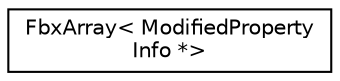 digraph "クラス階層図"
{
  edge [fontname="Helvetica",fontsize="10",labelfontname="Helvetica",labelfontsize="10"];
  node [fontname="Helvetica",fontsize="10",shape=record];
  rankdir="LR";
  Node0 [label="FbxArray\< ModifiedProperty\lInfo *\>",height=0.2,width=0.4,color="black", fillcolor="white", style="filled",URL="$class_fbx_array.html"];
}
